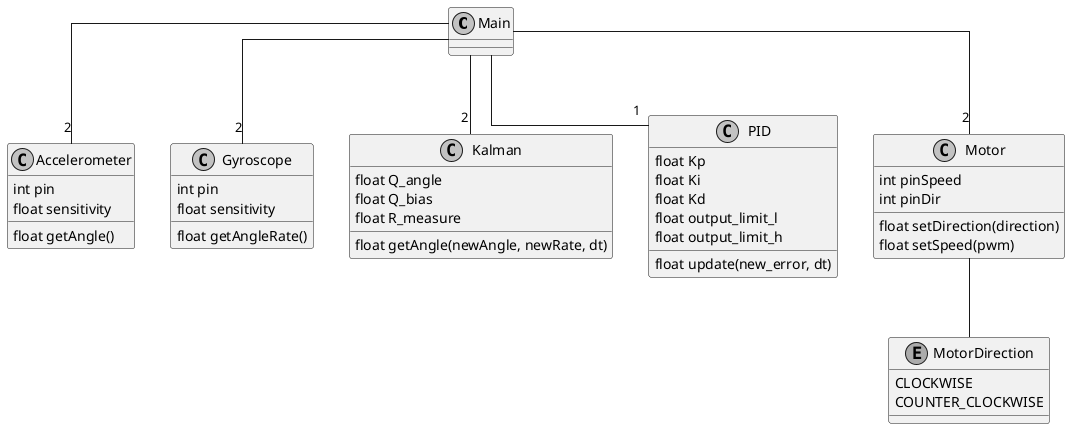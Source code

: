 @startuml
skinparam linetype ortho
skinparam Monochrome true

class Main {

}

class Accelerometer {
    int pin
    float sensitivity

    float getAngle()
}

class Gyroscope {
    int pin
    float sensitivity

    float getAngleRate()
}

class Kalman {
    float Q_angle
    float Q_bias
    float R_measure

    float getAngle(newAngle, newRate, dt)
}

class PID {
    float Kp
    float Ki
    float Kd
    float output_limit_l
    float output_limit_h

    float update(new_error, dt)
}

enum MotorDirection {
    CLOCKWISE
    COUNTER_CLOCKWISE
}

class Motor {
    int pinSpeed
    int pinDir

    float setDirection(direction)
    float setSpeed(pwm)
}

Motor -- MotorDirection


Main -- "1" PID
Main -- "2" Accelerometer
Main -- "2" Gyroscope
Main -- "2" Motor
Main -- "2" Kalman

@enduml